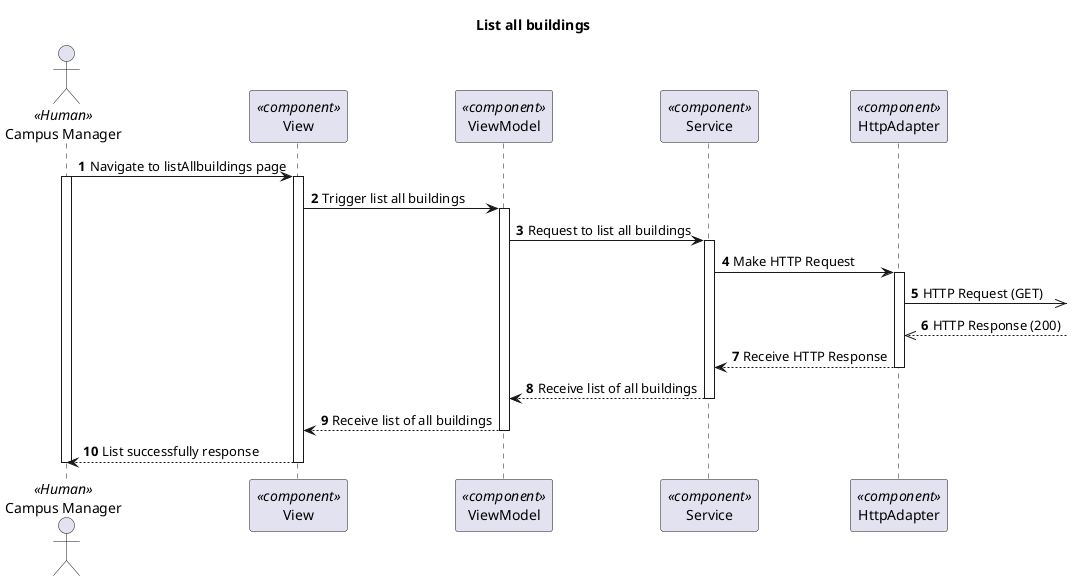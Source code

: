 @startuml Process View - Level 3 - List all buildings

autonumber
skinparam packageStyle rect

title List all buildings

actor "Campus Manager" as CM <<Human>>
participant "View" as view <<component>>
participant "ViewModel" as viewModel <<component>>
participant "Service" as service <<component>>
participant "HttpAdapter" as httpAdapter <<component>>

CM -> view : Navigate to listAllbuildings page
activate CM
activate view
view -> viewModel : Trigger list all buildings

activate viewModel
viewModel -> service : Request to list all buildings

activate service
service -> httpAdapter : Make HTTP Request
activate httpAdapter
httpAdapter ->> : HTTP Request (GET)
httpAdapter <<-- : HTTP Response (200)
httpAdapter --> service : Receive HTTP Response
deactivate httpAdapter

service --> viewModel : Receive list of all buildings
deactivate service

viewModel --> view : Receive list of all buildings
deactivate viewModel

view --> CM : List successfully response
deactivate view

deactivate CM
@enduml
